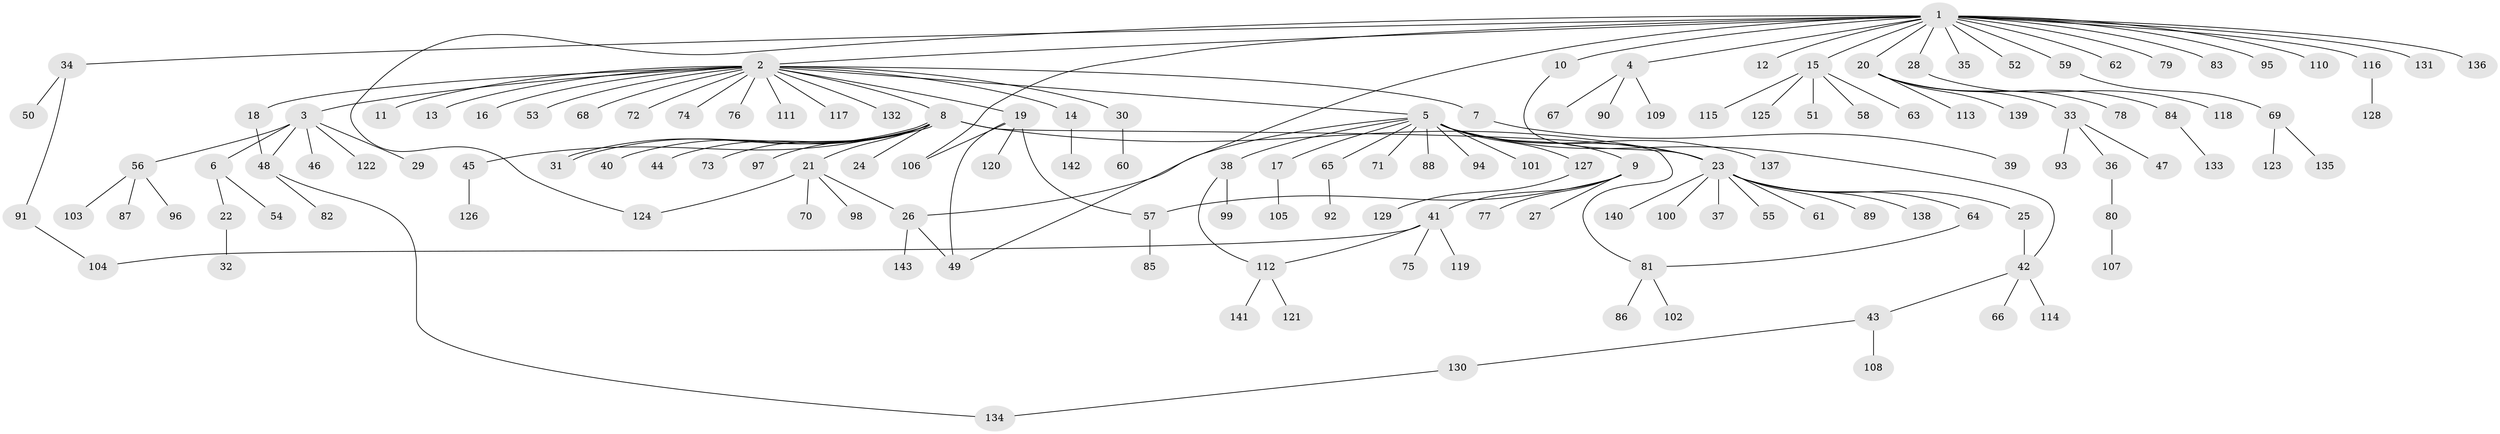 // coarse degree distribution, {23: 0.008771929824561403, 19: 0.008771929824561403, 8: 0.008771929824561403, 4: 0.03508771929824561, 13: 0.008771929824561403, 2: 0.12280701754385964, 11: 0.017543859649122806, 1: 0.6929824561403509, 5: 0.03508771929824561, 6: 0.008771929824561403, 7: 0.008771929824561403, 3: 0.043859649122807015}
// Generated by graph-tools (version 1.1) at 2025/41/03/06/25 10:41:51]
// undirected, 143 vertices, 157 edges
graph export_dot {
graph [start="1"]
  node [color=gray90,style=filled];
  1;
  2;
  3;
  4;
  5;
  6;
  7;
  8;
  9;
  10;
  11;
  12;
  13;
  14;
  15;
  16;
  17;
  18;
  19;
  20;
  21;
  22;
  23;
  24;
  25;
  26;
  27;
  28;
  29;
  30;
  31;
  32;
  33;
  34;
  35;
  36;
  37;
  38;
  39;
  40;
  41;
  42;
  43;
  44;
  45;
  46;
  47;
  48;
  49;
  50;
  51;
  52;
  53;
  54;
  55;
  56;
  57;
  58;
  59;
  60;
  61;
  62;
  63;
  64;
  65;
  66;
  67;
  68;
  69;
  70;
  71;
  72;
  73;
  74;
  75;
  76;
  77;
  78;
  79;
  80;
  81;
  82;
  83;
  84;
  85;
  86;
  87;
  88;
  89;
  90;
  91;
  92;
  93;
  94;
  95;
  96;
  97;
  98;
  99;
  100;
  101;
  102;
  103;
  104;
  105;
  106;
  107;
  108;
  109;
  110;
  111;
  112;
  113;
  114;
  115;
  116;
  117;
  118;
  119;
  120;
  121;
  122;
  123;
  124;
  125;
  126;
  127;
  128;
  129;
  130;
  131;
  132;
  133;
  134;
  135;
  136;
  137;
  138;
  139;
  140;
  141;
  142;
  143;
  1 -- 2;
  1 -- 4;
  1 -- 10;
  1 -- 12;
  1 -- 15;
  1 -- 20;
  1 -- 28;
  1 -- 34;
  1 -- 35;
  1 -- 49;
  1 -- 52;
  1 -- 59;
  1 -- 62;
  1 -- 79;
  1 -- 83;
  1 -- 95;
  1 -- 106;
  1 -- 110;
  1 -- 116;
  1 -- 124;
  1 -- 131;
  1 -- 136;
  2 -- 3;
  2 -- 5;
  2 -- 7;
  2 -- 8;
  2 -- 11;
  2 -- 13;
  2 -- 14;
  2 -- 16;
  2 -- 18;
  2 -- 19;
  2 -- 30;
  2 -- 53;
  2 -- 68;
  2 -- 72;
  2 -- 74;
  2 -- 76;
  2 -- 111;
  2 -- 117;
  2 -- 132;
  3 -- 6;
  3 -- 29;
  3 -- 46;
  3 -- 48;
  3 -- 56;
  3 -- 122;
  4 -- 67;
  4 -- 90;
  4 -- 109;
  5 -- 9;
  5 -- 17;
  5 -- 23;
  5 -- 26;
  5 -- 38;
  5 -- 42;
  5 -- 65;
  5 -- 71;
  5 -- 88;
  5 -- 94;
  5 -- 101;
  5 -- 127;
  5 -- 137;
  6 -- 22;
  6 -- 54;
  7 -- 39;
  8 -- 21;
  8 -- 23;
  8 -- 24;
  8 -- 31;
  8 -- 31;
  8 -- 40;
  8 -- 44;
  8 -- 45;
  8 -- 73;
  8 -- 81;
  8 -- 97;
  9 -- 27;
  9 -- 41;
  9 -- 57;
  9 -- 77;
  10 -- 23;
  14 -- 142;
  15 -- 51;
  15 -- 58;
  15 -- 63;
  15 -- 115;
  15 -- 125;
  17 -- 105;
  18 -- 48;
  19 -- 49;
  19 -- 57;
  19 -- 106;
  19 -- 120;
  20 -- 33;
  20 -- 78;
  20 -- 84;
  20 -- 113;
  20 -- 139;
  21 -- 26;
  21 -- 70;
  21 -- 98;
  21 -- 124;
  22 -- 32;
  23 -- 25;
  23 -- 37;
  23 -- 55;
  23 -- 61;
  23 -- 64;
  23 -- 89;
  23 -- 100;
  23 -- 138;
  23 -- 140;
  25 -- 42;
  26 -- 49;
  26 -- 143;
  28 -- 118;
  30 -- 60;
  33 -- 36;
  33 -- 47;
  33 -- 93;
  34 -- 50;
  34 -- 91;
  36 -- 80;
  38 -- 99;
  38 -- 112;
  41 -- 75;
  41 -- 104;
  41 -- 112;
  41 -- 119;
  42 -- 43;
  42 -- 66;
  42 -- 114;
  43 -- 108;
  43 -- 130;
  45 -- 126;
  48 -- 82;
  48 -- 134;
  56 -- 87;
  56 -- 96;
  56 -- 103;
  57 -- 85;
  59 -- 69;
  64 -- 81;
  65 -- 92;
  69 -- 123;
  69 -- 135;
  80 -- 107;
  81 -- 86;
  81 -- 102;
  84 -- 133;
  91 -- 104;
  112 -- 121;
  112 -- 141;
  116 -- 128;
  127 -- 129;
  130 -- 134;
}
